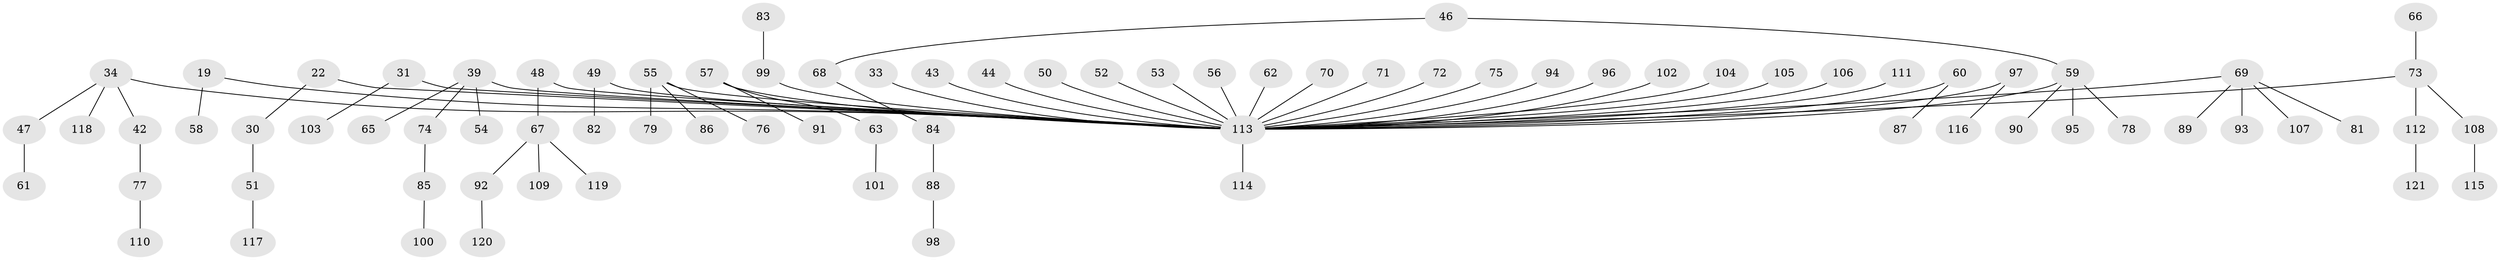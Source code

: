 // original degree distribution, {5: 0.024793388429752067, 6: 0.01652892561983471, 9: 0.008264462809917356, 4: 0.0743801652892562, 3: 0.1322314049586777, 1: 0.49586776859504134, 2: 0.24793388429752067}
// Generated by graph-tools (version 1.1) at 2025/55/03/04/25 21:55:57]
// undirected, 84 vertices, 83 edges
graph export_dot {
graph [start="1"]
  node [color=gray90,style=filled];
  19;
  22;
  30;
  31;
  33;
  34 [super="+25"];
  39 [super="+23"];
  42;
  43;
  44;
  46;
  47;
  48;
  49;
  50;
  51;
  52;
  53;
  54;
  55 [super="+15+35+38"];
  56;
  57;
  58;
  59 [super="+36+45"];
  60;
  61;
  62;
  63;
  65;
  66;
  67;
  68;
  69;
  70;
  71;
  72;
  73 [super="+41"];
  74;
  75;
  76;
  77;
  78;
  79;
  81;
  82;
  83;
  84;
  85;
  86;
  87;
  88;
  89;
  90;
  91;
  92;
  93;
  94;
  95;
  96;
  97;
  98;
  99 [super="+40"];
  100;
  101;
  102;
  103;
  104;
  105;
  106;
  107;
  108;
  109;
  110;
  111;
  112;
  113 [super="+13+6+16+10+9+12+14+17+18+24+26+28+21+80+29"];
  114;
  115;
  116;
  117;
  118;
  119;
  120;
  121;
  19 -- 58;
  19 -- 113;
  22 -- 30;
  22 -- 113;
  30 -- 51;
  31 -- 103;
  31 -- 113;
  33 -- 113;
  34 -- 113;
  34 -- 118;
  34 -- 42;
  34 -- 47;
  39 -- 54;
  39 -- 74;
  39 -- 65;
  39 -- 113;
  42 -- 77;
  43 -- 113;
  44 -- 113;
  46 -- 68;
  46 -- 59;
  47 -- 61;
  48 -- 67;
  48 -- 113;
  49 -- 82;
  49 -- 113;
  50 -- 113;
  51 -- 117;
  52 -- 113;
  53 -- 113;
  55 -- 113;
  55 -- 76;
  55 -- 79;
  55 -- 86;
  56 -- 113;
  57 -- 63;
  57 -- 91;
  57 -- 113;
  59 -- 95;
  59 -- 113;
  59 -- 78;
  59 -- 90;
  60 -- 87;
  60 -- 113;
  62 -- 113;
  63 -- 101;
  66 -- 73;
  67 -- 92;
  67 -- 109;
  67 -- 119;
  68 -- 84;
  69 -- 81;
  69 -- 89;
  69 -- 93;
  69 -- 107;
  69 -- 113;
  70 -- 113;
  71 -- 113;
  72 -- 113;
  73 -- 108;
  73 -- 112;
  73 -- 113;
  74 -- 85;
  75 -- 113;
  77 -- 110;
  83 -- 99;
  84 -- 88;
  85 -- 100;
  88 -- 98;
  92 -- 120;
  94 -- 113;
  96 -- 113;
  97 -- 116;
  97 -- 113;
  99 -- 113;
  102 -- 113;
  104 -- 113;
  105 -- 113;
  106 -- 113;
  108 -- 115;
  111 -- 113;
  112 -- 121;
  113 -- 114;
}
